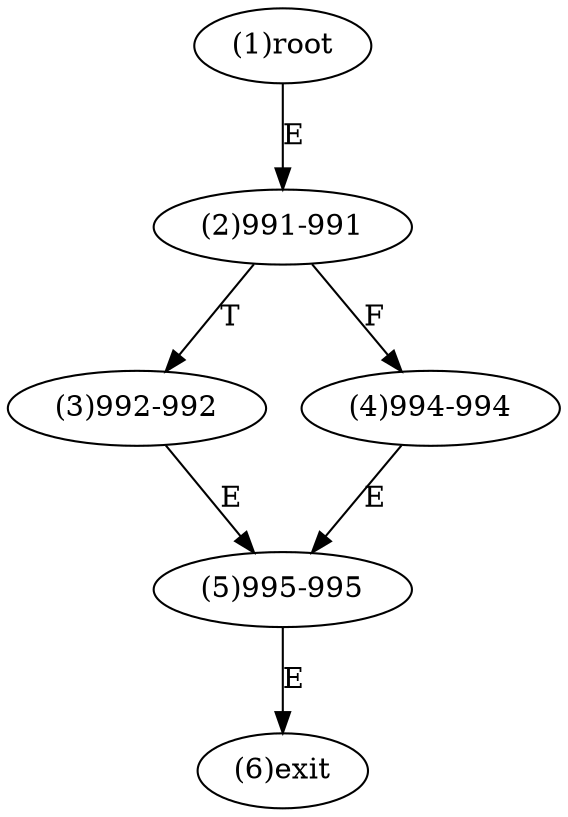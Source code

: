 digraph "" { 
1[ label="(1)root"];
2[ label="(2)991-991"];
3[ label="(3)992-992"];
4[ label="(4)994-994"];
5[ label="(5)995-995"];
6[ label="(6)exit"];
1->2[ label="E"];
2->4[ label="F"];
2->3[ label="T"];
3->5[ label="E"];
4->5[ label="E"];
5->6[ label="E"];
}